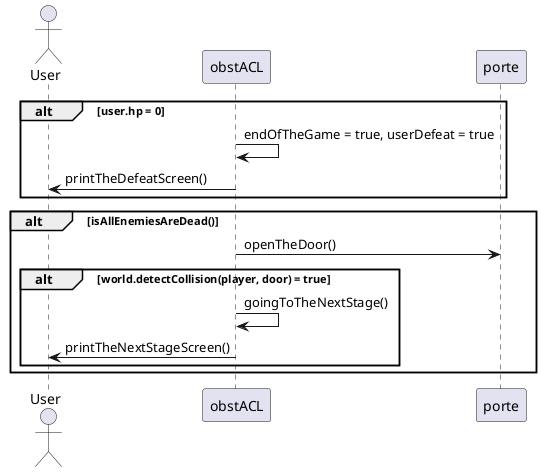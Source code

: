 @startuml
actor User as u
participant obstACL as o
participant porte as p

alt  user.hp = 0
o -> o : endOfTheGame = true, userDefeat = true
o -> u : printTheDefeatScreen()

end

alt isAllEnemiesAreDead()
o -> p : openTheDoor()

alt world.detectCollision(player, door) = true
o -> o : goingToTheNextStage()
o -> u : printTheNextStageScreen()
end
end

@enduml